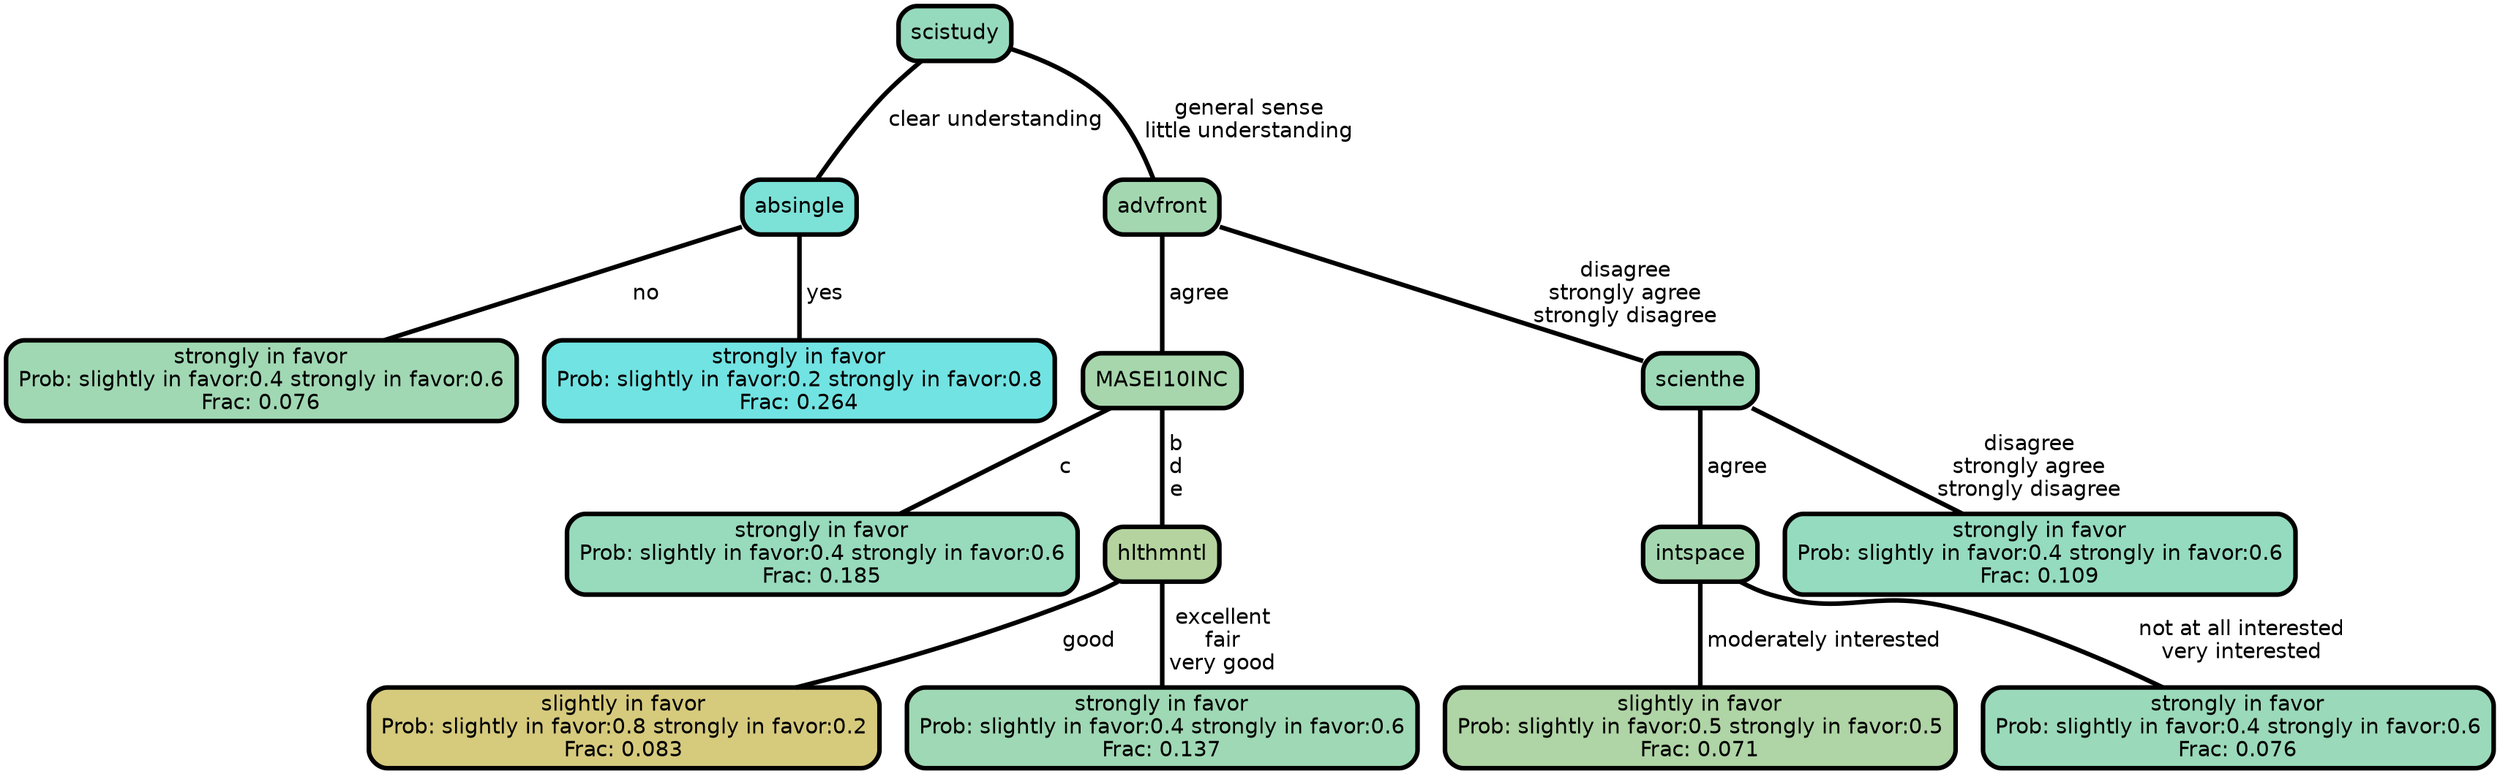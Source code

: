 graph Tree {
node [shape=box, style="filled, rounded",color="black",penwidth="3",fontcolor="black",                 fontname=helvetica] ;
graph [ranksep="0 equally", splines=straight,                 bgcolor=transparent, dpi=200] ;
edge [fontname=helvetica, color=black] ;
0 [label="strongly in favor
Prob: slightly in favor:0.4 strongly in favor:0.6
Frac: 0.076", fillcolor="#a0d8b3"] ;
1 [label="absingle", fillcolor="#7ce1d7"] ;
2 [label="strongly in favor
Prob: slightly in favor:0.2 strongly in favor:0.8
Frac: 0.264", fillcolor="#71e3e2"] ;
3 [label="scistudy", fillcolor="#96dabd"] ;
4 [label="strongly in favor
Prob: slightly in favor:0.4 strongly in favor:0.6
Frac: 0.185", fillcolor="#97dabc"] ;
5 [label="MASEI10INC", fillcolor="#a7d6ac"] ;
6 [label="slightly in favor
Prob: slightly in favor:0.8 strongly in favor:0.2
Frac: 0.083", fillcolor="#d6ca7d"] ;
7 [label="hlthmntl", fillcolor="#b4d39f"] ;
8 [label="strongly in favor
Prob: slightly in favor:0.4 strongly in favor:0.6
Frac: 0.137", fillcolor="#9fd8b4"] ;
9 [label="advfront", fillcolor="#a3d7b0"] ;
10 [label="slightly in favor
Prob: slightly in favor:0.5 strongly in favor:0.5
Frac: 0.071", fillcolor="#afd4a5"] ;
11 [label="intspace", fillcolor="#a4d7af"] ;
12 [label="strongly in favor
Prob: slightly in favor:0.4 strongly in favor:0.6
Frac: 0.076", fillcolor="#9ad9b9"] ;
13 [label="scienthe", fillcolor="#9dd9b6"] ;
14 [label="strongly in favor
Prob: slightly in favor:0.4 strongly in favor:0.6
Frac: 0.109", fillcolor="#94dbbf"] ;
1 -- 0 [label=" no",penwidth=3] ;
1 -- 2 [label=" yes",penwidth=3] ;
3 -- 1 [label=" clear understanding",penwidth=3] ;
3 -- 9 [label=" general sense\n little understanding",penwidth=3] ;
5 -- 4 [label=" c",penwidth=3] ;
5 -- 7 [label=" b\n d\n e",penwidth=3] ;
7 -- 6 [label=" good",penwidth=3] ;
7 -- 8 [label=" excellent\n fair\n very good",penwidth=3] ;
9 -- 5 [label=" agree",penwidth=3] ;
9 -- 13 [label=" disagree\n strongly agree\n strongly disagree",penwidth=3] ;
11 -- 10 [label=" moderately interested",penwidth=3] ;
11 -- 12 [label=" not at all interested\n very interested",penwidth=3] ;
13 -- 11 [label=" agree",penwidth=3] ;
13 -- 14 [label=" disagree\n strongly agree\n strongly disagree",penwidth=3] ;
{rank = same;}}